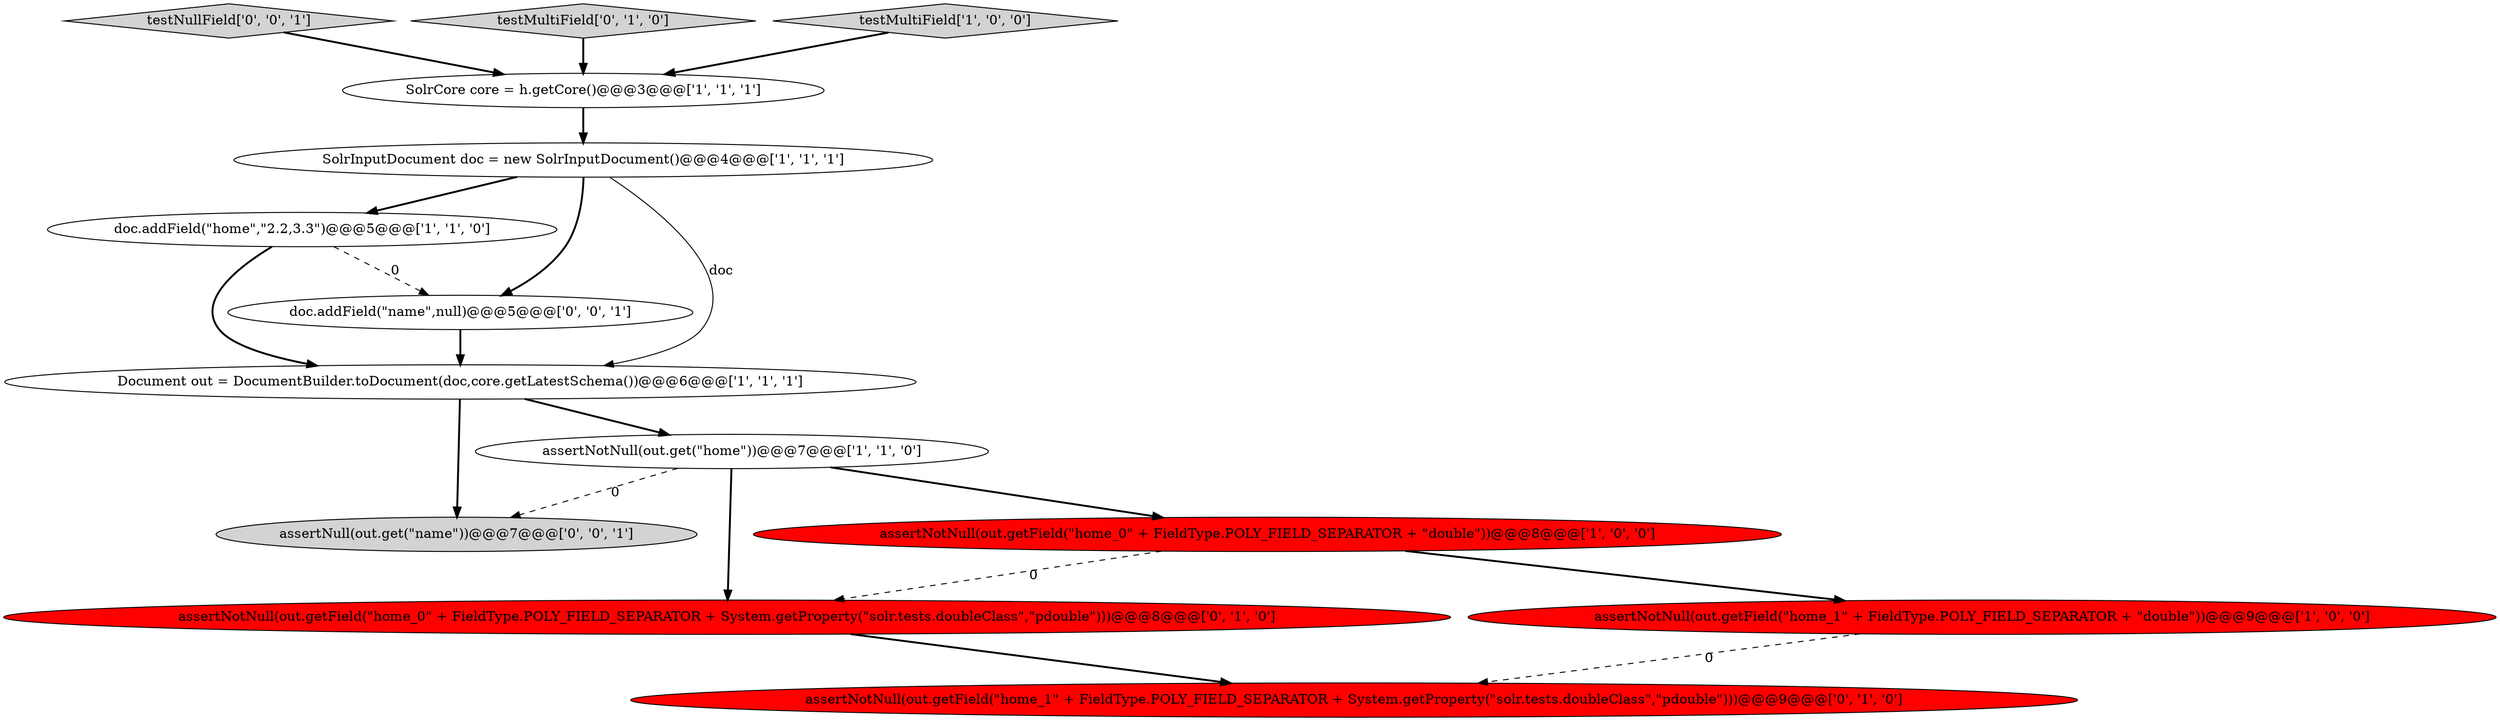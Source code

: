 digraph {
13 [style = filled, label = "testNullField['0', '0', '1']", fillcolor = lightgray, shape = diamond image = "AAA0AAABBB3BBB"];
6 [style = filled, label = "doc.addField(\"home\",\"2.2,3.3\")@@@5@@@['1', '1', '0']", fillcolor = white, shape = ellipse image = "AAA0AAABBB1BBB"];
0 [style = filled, label = "assertNotNull(out.getField(\"home_0\" + FieldType.POLY_FIELD_SEPARATOR + \"double\"))@@@8@@@['1', '0', '0']", fillcolor = red, shape = ellipse image = "AAA1AAABBB1BBB"];
11 [style = filled, label = "doc.addField(\"name\",null)@@@5@@@['0', '0', '1']", fillcolor = white, shape = ellipse image = "AAA0AAABBB3BBB"];
12 [style = filled, label = "assertNull(out.get(\"name\"))@@@7@@@['0', '0', '1']", fillcolor = lightgray, shape = ellipse image = "AAA0AAABBB3BBB"];
9 [style = filled, label = "assertNotNull(out.getField(\"home_1\" + FieldType.POLY_FIELD_SEPARATOR + System.getProperty(\"solr.tests.doubleClass\",\"pdouble\")))@@@9@@@['0', '1', '0']", fillcolor = red, shape = ellipse image = "AAA1AAABBB2BBB"];
2 [style = filled, label = "SolrInputDocument doc = new SolrInputDocument()@@@4@@@['1', '1', '1']", fillcolor = white, shape = ellipse image = "AAA0AAABBB1BBB"];
8 [style = filled, label = "testMultiField['0', '1', '0']", fillcolor = lightgray, shape = diamond image = "AAA0AAABBB2BBB"];
1 [style = filled, label = "assertNotNull(out.get(\"home\"))@@@7@@@['1', '1', '0']", fillcolor = white, shape = ellipse image = "AAA0AAABBB1BBB"];
5 [style = filled, label = "assertNotNull(out.getField(\"home_1\" + FieldType.POLY_FIELD_SEPARATOR + \"double\"))@@@9@@@['1', '0', '0']", fillcolor = red, shape = ellipse image = "AAA1AAABBB1BBB"];
10 [style = filled, label = "assertNotNull(out.getField(\"home_0\" + FieldType.POLY_FIELD_SEPARATOR + System.getProperty(\"solr.tests.doubleClass\",\"pdouble\")))@@@8@@@['0', '1', '0']", fillcolor = red, shape = ellipse image = "AAA1AAABBB2BBB"];
3 [style = filled, label = "testMultiField['1', '0', '0']", fillcolor = lightgray, shape = diamond image = "AAA0AAABBB1BBB"];
4 [style = filled, label = "Document out = DocumentBuilder.toDocument(doc,core.getLatestSchema())@@@6@@@['1', '1', '1']", fillcolor = white, shape = ellipse image = "AAA0AAABBB1BBB"];
7 [style = filled, label = "SolrCore core = h.getCore()@@@3@@@['1', '1', '1']", fillcolor = white, shape = ellipse image = "AAA0AAABBB1BBB"];
4->12 [style = bold, label=""];
1->12 [style = dashed, label="0"];
6->4 [style = bold, label=""];
11->4 [style = bold, label=""];
2->4 [style = solid, label="doc"];
4->1 [style = bold, label=""];
10->9 [style = bold, label=""];
5->9 [style = dashed, label="0"];
1->0 [style = bold, label=""];
3->7 [style = bold, label=""];
1->10 [style = bold, label=""];
7->2 [style = bold, label=""];
2->6 [style = bold, label=""];
2->11 [style = bold, label=""];
13->7 [style = bold, label=""];
0->10 [style = dashed, label="0"];
8->7 [style = bold, label=""];
0->5 [style = bold, label=""];
6->11 [style = dashed, label="0"];
}

